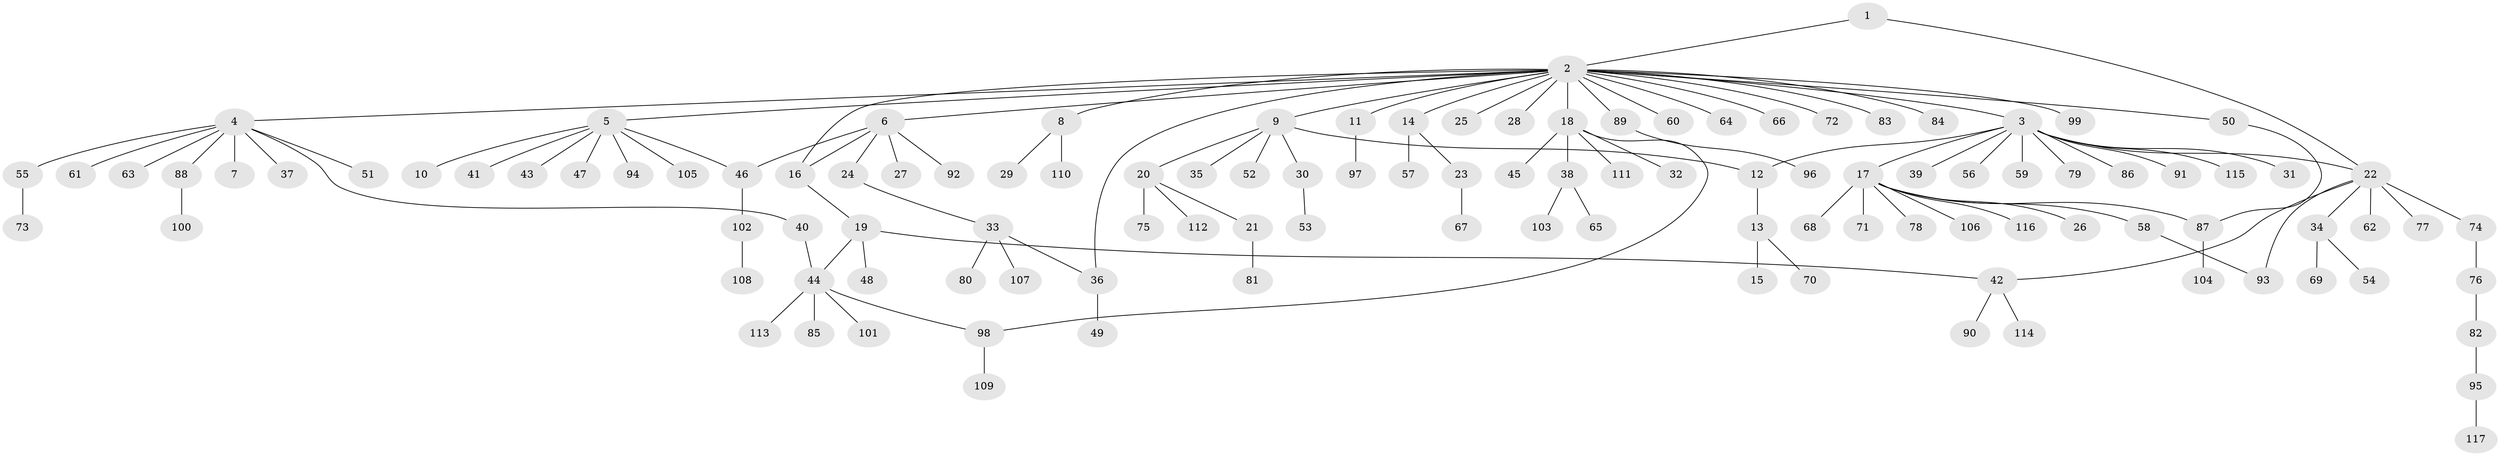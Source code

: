 // Generated by graph-tools (version 1.1) at 2025/01/03/09/25 03:01:51]
// undirected, 117 vertices, 126 edges
graph export_dot {
graph [start="1"]
  node [color=gray90,style=filled];
  1;
  2;
  3;
  4;
  5;
  6;
  7;
  8;
  9;
  10;
  11;
  12;
  13;
  14;
  15;
  16;
  17;
  18;
  19;
  20;
  21;
  22;
  23;
  24;
  25;
  26;
  27;
  28;
  29;
  30;
  31;
  32;
  33;
  34;
  35;
  36;
  37;
  38;
  39;
  40;
  41;
  42;
  43;
  44;
  45;
  46;
  47;
  48;
  49;
  50;
  51;
  52;
  53;
  54;
  55;
  56;
  57;
  58;
  59;
  60;
  61;
  62;
  63;
  64;
  65;
  66;
  67;
  68;
  69;
  70;
  71;
  72;
  73;
  74;
  75;
  76;
  77;
  78;
  79;
  80;
  81;
  82;
  83;
  84;
  85;
  86;
  87;
  88;
  89;
  90;
  91;
  92;
  93;
  94;
  95;
  96;
  97;
  98;
  99;
  100;
  101;
  102;
  103;
  104;
  105;
  106;
  107;
  108;
  109;
  110;
  111;
  112;
  113;
  114;
  115;
  116;
  117;
  1 -- 2;
  1 -- 22;
  2 -- 3;
  2 -- 4;
  2 -- 5;
  2 -- 6;
  2 -- 8;
  2 -- 9;
  2 -- 11;
  2 -- 14;
  2 -- 16;
  2 -- 18;
  2 -- 25;
  2 -- 28;
  2 -- 36;
  2 -- 50;
  2 -- 60;
  2 -- 64;
  2 -- 66;
  2 -- 72;
  2 -- 83;
  2 -- 84;
  2 -- 89;
  2 -- 99;
  3 -- 12;
  3 -- 17;
  3 -- 22;
  3 -- 31;
  3 -- 39;
  3 -- 56;
  3 -- 59;
  3 -- 79;
  3 -- 86;
  3 -- 91;
  3 -- 115;
  4 -- 7;
  4 -- 37;
  4 -- 40;
  4 -- 51;
  4 -- 55;
  4 -- 61;
  4 -- 63;
  4 -- 88;
  5 -- 10;
  5 -- 41;
  5 -- 43;
  5 -- 46;
  5 -- 47;
  5 -- 94;
  5 -- 105;
  6 -- 16;
  6 -- 24;
  6 -- 27;
  6 -- 46;
  6 -- 92;
  8 -- 29;
  8 -- 110;
  9 -- 12;
  9 -- 20;
  9 -- 30;
  9 -- 35;
  9 -- 52;
  11 -- 97;
  12 -- 13;
  13 -- 15;
  13 -- 70;
  14 -- 23;
  14 -- 57;
  16 -- 19;
  17 -- 26;
  17 -- 58;
  17 -- 68;
  17 -- 71;
  17 -- 78;
  17 -- 87;
  17 -- 106;
  17 -- 116;
  18 -- 32;
  18 -- 38;
  18 -- 45;
  18 -- 98;
  18 -- 111;
  19 -- 42;
  19 -- 44;
  19 -- 48;
  20 -- 21;
  20 -- 75;
  20 -- 112;
  21 -- 81;
  22 -- 34;
  22 -- 42;
  22 -- 62;
  22 -- 74;
  22 -- 77;
  22 -- 93;
  23 -- 67;
  24 -- 33;
  30 -- 53;
  33 -- 36;
  33 -- 80;
  33 -- 107;
  34 -- 54;
  34 -- 69;
  36 -- 49;
  38 -- 65;
  38 -- 103;
  40 -- 44;
  42 -- 90;
  42 -- 114;
  44 -- 85;
  44 -- 98;
  44 -- 101;
  44 -- 113;
  46 -- 102;
  50 -- 87;
  55 -- 73;
  58 -- 93;
  74 -- 76;
  76 -- 82;
  82 -- 95;
  87 -- 104;
  88 -- 100;
  89 -- 96;
  95 -- 117;
  98 -- 109;
  102 -- 108;
}
